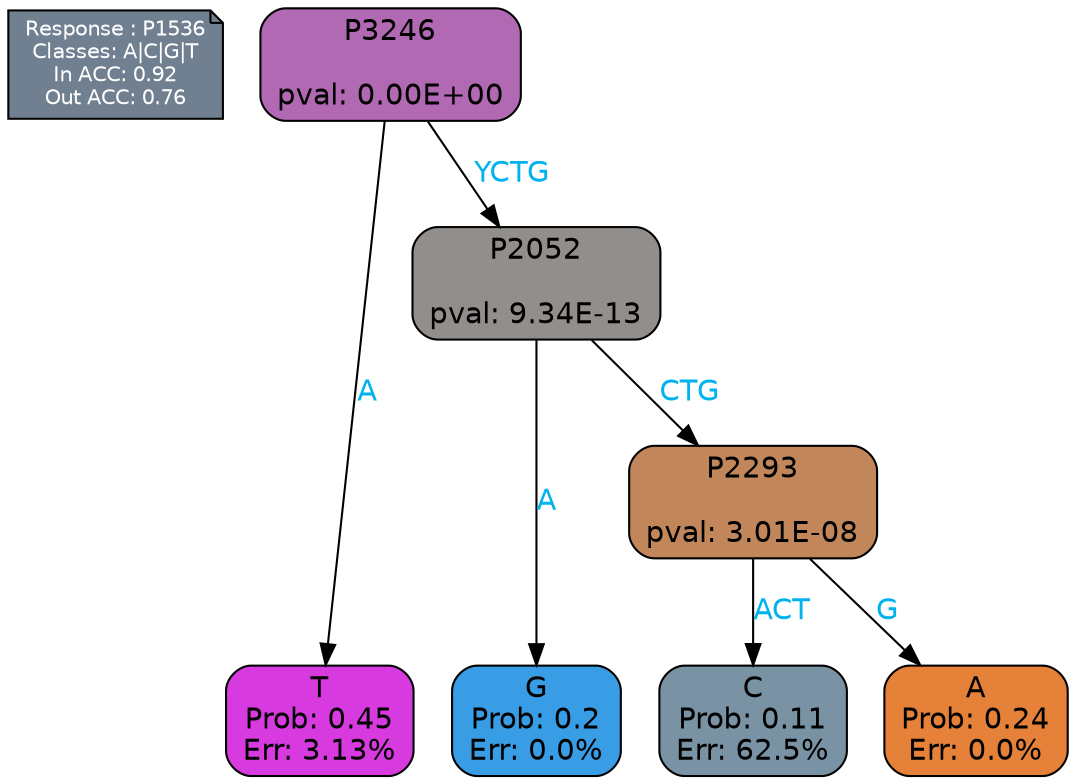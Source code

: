 digraph Tree {
node [shape=box, style="filled, rounded", color="black", fontname=helvetica] ;
graph [ranksep=equally, splines=polylines, bgcolor=transparent, dpi=600] ;
edge [fontname=helvetica] ;
LEGEND [label="Response : P1536
Classes: A|C|G|T
In ACC: 0.92
Out ACC: 0.76
",shape=note,align=left,style=filled,fillcolor="slategray",fontcolor="white",fontsize=10];1 [label="P3246

pval: 0.00E+00", fillcolor="#b069b2"] ;
2 [label="T
Prob: 0.45
Err: 3.13%", fillcolor="#d73bdf"] ;
3 [label="P2052

pval: 9.34E-13", fillcolor="#918e8c"] ;
4 [label="G
Prob: 0.2
Err: 0.0%", fillcolor="#399de5"] ;
5 [label="P2293

pval: 3.01E-08", fillcolor="#c2865b"] ;
6 [label="C
Prob: 0.11
Err: 62.5%", fillcolor="#7992a4"] ;
7 [label="A
Prob: 0.24
Err: 0.0%", fillcolor="#e58139"] ;
1 -> 2 [label="A",fontcolor=deepskyblue2] ;
1 -> 3 [label="YCTG",fontcolor=deepskyblue2] ;
3 -> 4 [label="A",fontcolor=deepskyblue2] ;
3 -> 5 [label="CTG",fontcolor=deepskyblue2] ;
5 -> 6 [label="ACT",fontcolor=deepskyblue2] ;
5 -> 7 [label="G",fontcolor=deepskyblue2] ;
{rank = same; 2;4;6;7;}{rank = same; LEGEND;1;}}